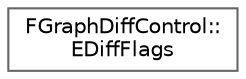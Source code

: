 digraph "Graphical Class Hierarchy"
{
 // INTERACTIVE_SVG=YES
 // LATEX_PDF_SIZE
  bgcolor="transparent";
  edge [fontname=Helvetica,fontsize=10,labelfontname=Helvetica,labelfontsize=10];
  node [fontname=Helvetica,fontsize=10,shape=box,height=0.2,width=0.4];
  rankdir="LR";
  Node0 [id="Node000000",label="FGraphDiffControl::\lEDiffFlags",height=0.2,width=0.4,color="grey40", fillcolor="white", style="filled",URL="$dd/d4b/structFGraphDiffControl_1_1EDiffFlags.html",tooltip="Flags controlling while operations should be included in the diff."];
}
